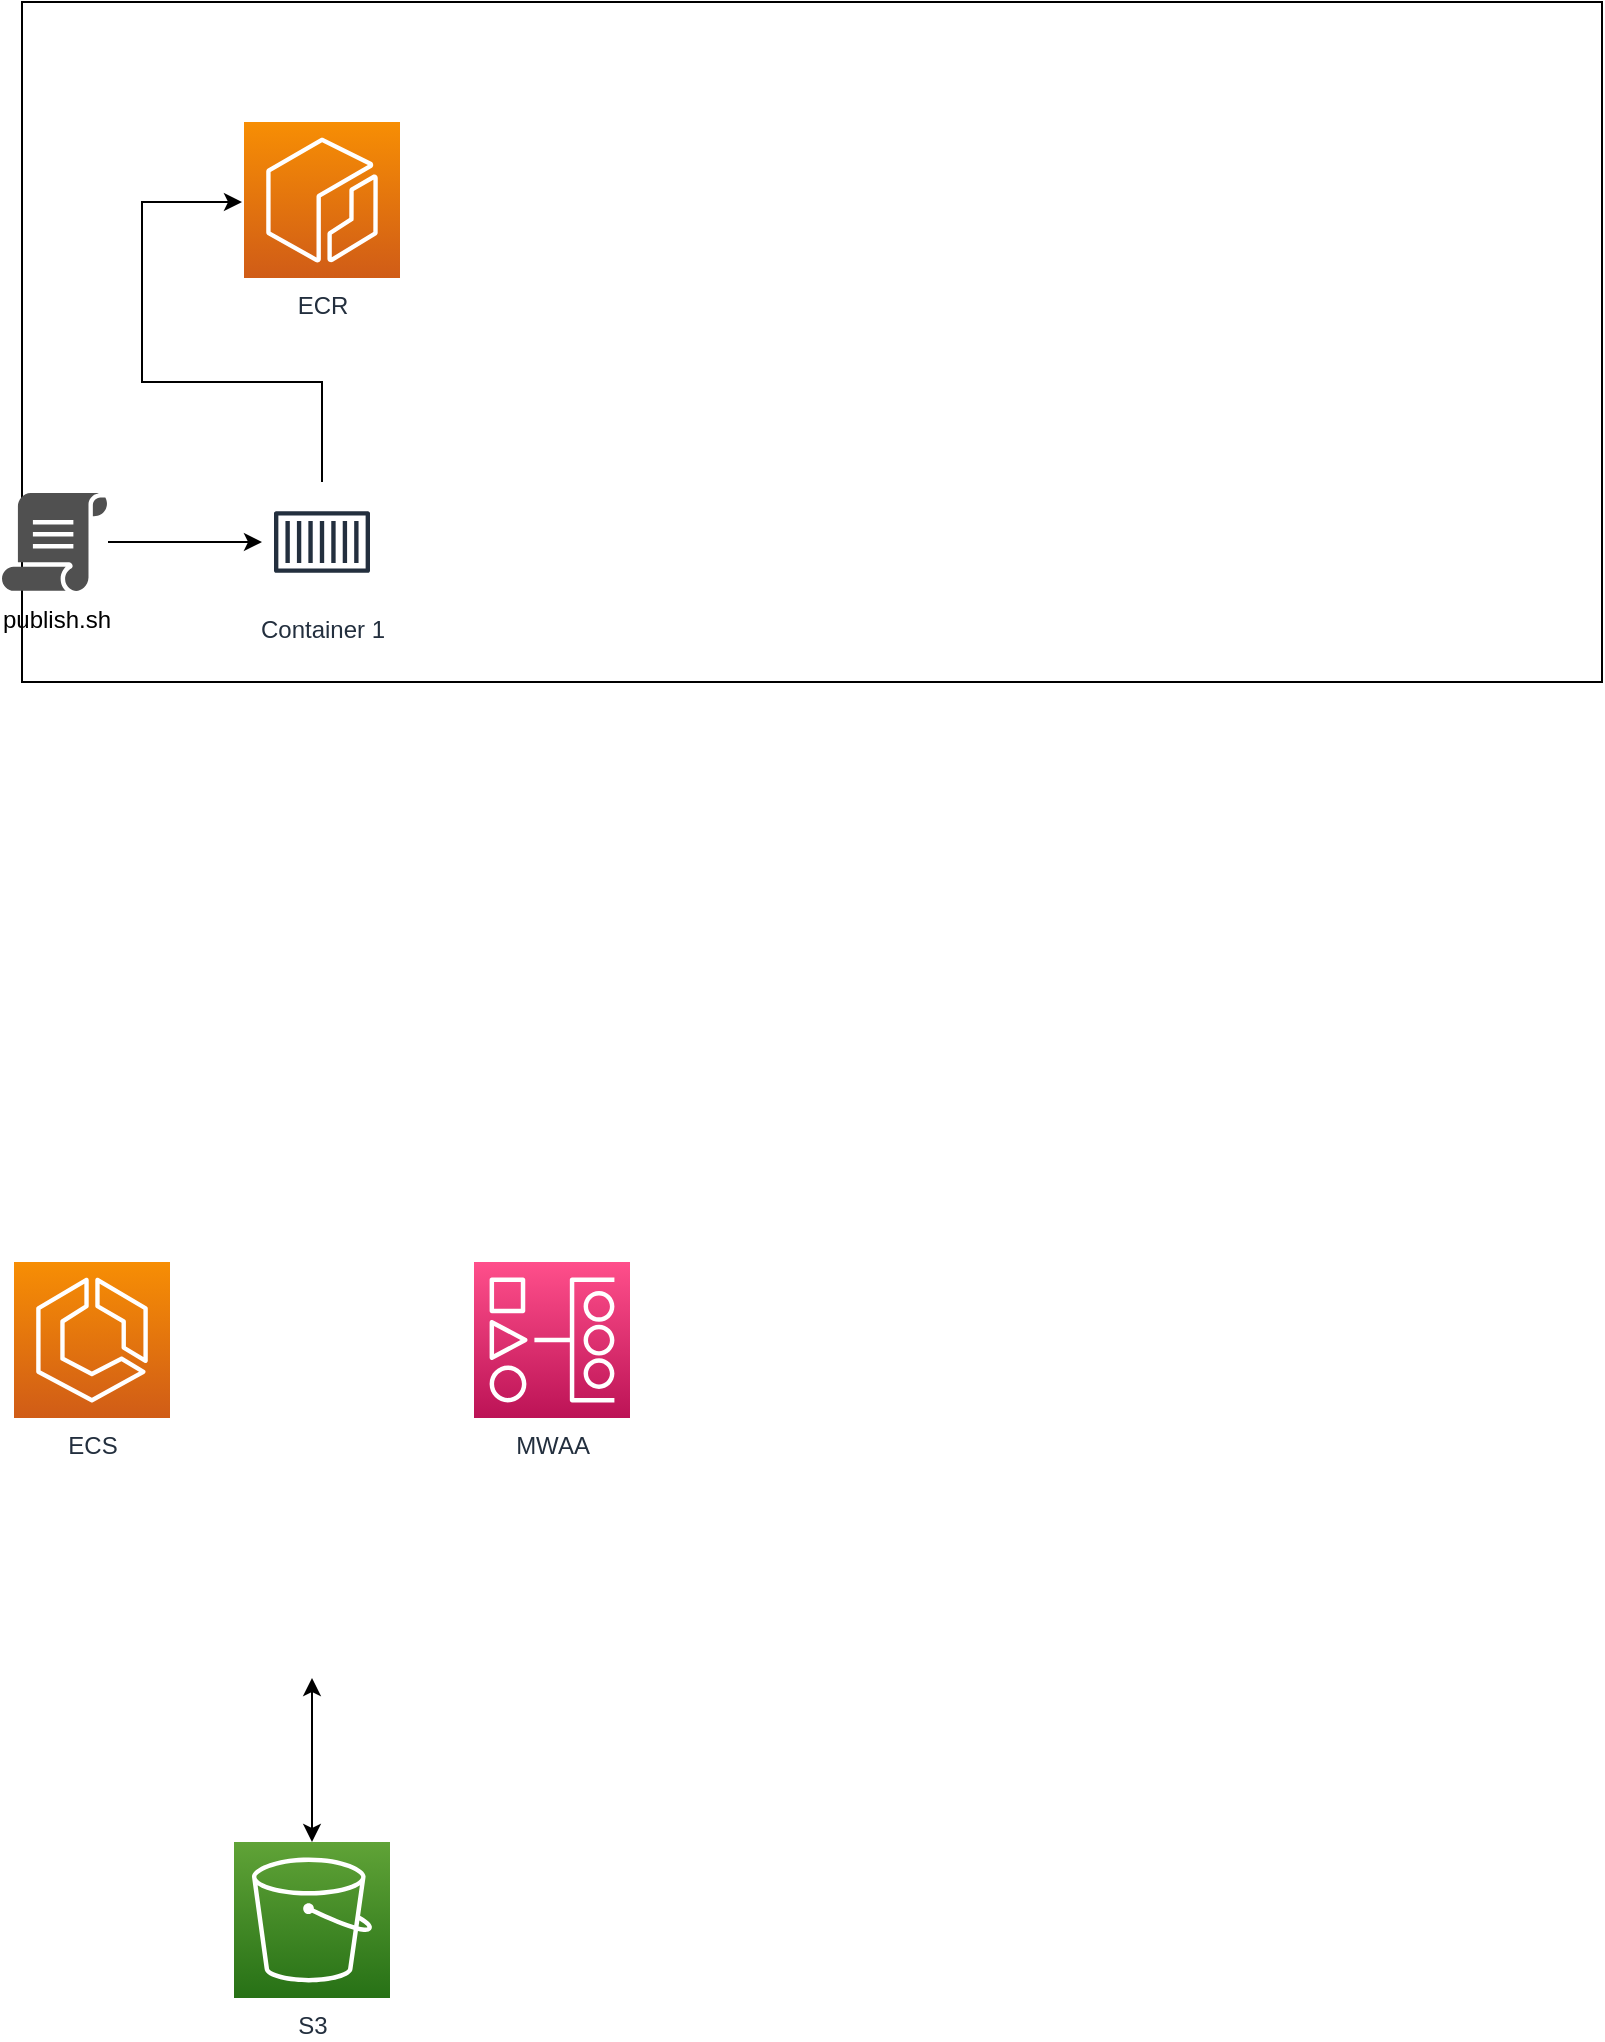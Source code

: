 <mxfile version="20.2.0" type="github">
  <diagram id="nf9WJBX8CpTmunVT-4MM" name="Page-1">
    <mxGraphModel dx="1736" dy="1359" grid="1" gridSize="10" guides="1" tooltips="1" connect="1" arrows="1" fold="1" page="1" pageScale="1" pageWidth="850" pageHeight="1100" math="0" shadow="0">
      <root>
        <mxCell id="0" />
        <mxCell id="1" parent="0" />
        <mxCell id="Y_sxwMGBVbblOkYj-rgZ-18" value="" style="rounded=0;whiteSpace=wrap;html=1;" vertex="1" parent="1">
          <mxGeometry x="30" y="30" width="790" height="340" as="geometry" />
        </mxCell>
        <mxCell id="Y_sxwMGBVbblOkYj-rgZ-10" value="" style="edgeStyle=orthogonalEdgeStyle;rounded=0;orthogonalLoop=1;jettySize=auto;html=1;" edge="1" parent="1" source="Y_sxwMGBVbblOkYj-rgZ-1" target="Y_sxwMGBVbblOkYj-rgZ-9">
          <mxGeometry relative="1" as="geometry" />
        </mxCell>
        <mxCell id="Y_sxwMGBVbblOkYj-rgZ-1" value="publish.sh" style="sketch=0;pointerEvents=1;shadow=0;dashed=0;html=1;strokeColor=none;fillColor=#505050;labelPosition=center;verticalLabelPosition=bottom;verticalAlign=top;outlineConnect=0;align=center;shape=mxgraph.office.concepts.script;" vertex="1" parent="1">
          <mxGeometry x="20" y="275.5" width="53" height="49" as="geometry" />
        </mxCell>
        <mxCell id="Y_sxwMGBVbblOkYj-rgZ-5" value="MWAA" style="sketch=0;points=[[0,0,0],[0.25,0,0],[0.5,0,0],[0.75,0,0],[1,0,0],[0,1,0],[0.25,1,0],[0.5,1,0],[0.75,1,0],[1,1,0],[0,0.25,0],[0,0.5,0],[0,0.75,0],[1,0.25,0],[1,0.5,0],[1,0.75,0]];outlineConnect=0;fontColor=#232F3E;gradientColor=#FF4F8B;gradientDirection=north;fillColor=#BC1356;strokeColor=#ffffff;dashed=0;verticalLabelPosition=bottom;verticalAlign=top;align=center;html=1;fontSize=12;fontStyle=0;aspect=fixed;shape=mxgraph.aws4.resourceIcon;resIcon=mxgraph.aws4.managed_workflows_for_apache_airflow;" vertex="1" parent="1">
          <mxGeometry x="256" y="660" width="78" height="78" as="geometry" />
        </mxCell>
        <mxCell id="Y_sxwMGBVbblOkYj-rgZ-6" value="ECR&lt;br&gt;" style="sketch=0;points=[[0,0,0],[0.25,0,0],[0.5,0,0],[0.75,0,0],[1,0,0],[0,1,0],[0.25,1,0],[0.5,1,0],[0.75,1,0],[1,1,0],[0,0.25,0],[0,0.5,0],[0,0.75,0],[1,0.25,0],[1,0.5,0],[1,0.75,0]];outlineConnect=0;fontColor=#232F3E;gradientColor=#F78E04;gradientDirection=north;fillColor=#D05C17;strokeColor=#ffffff;dashed=0;verticalLabelPosition=bottom;verticalAlign=top;align=center;html=1;fontSize=12;fontStyle=0;aspect=fixed;shape=mxgraph.aws4.resourceIcon;resIcon=mxgraph.aws4.ecr;" vertex="1" parent="1">
          <mxGeometry x="141" y="90" width="78" height="78" as="geometry" />
        </mxCell>
        <mxCell id="Y_sxwMGBVbblOkYj-rgZ-7" value="ECS" style="sketch=0;points=[[0,0,0],[0.25,0,0],[0.5,0,0],[0.75,0,0],[1,0,0],[0,1,0],[0.25,1,0],[0.5,1,0],[0.75,1,0],[1,1,0],[0,0.25,0],[0,0.5,0],[0,0.75,0],[1,0.25,0],[1,0.5,0],[1,0.75,0]];outlineConnect=0;fontColor=#232F3E;gradientColor=#F78E04;gradientDirection=north;fillColor=#D05C17;strokeColor=#ffffff;dashed=0;verticalLabelPosition=bottom;verticalAlign=top;align=center;html=1;fontSize=12;fontStyle=0;aspect=fixed;shape=mxgraph.aws4.resourceIcon;resIcon=mxgraph.aws4.ecs;" vertex="1" parent="1">
          <mxGeometry x="26" y="660" width="78" height="78" as="geometry" />
        </mxCell>
        <mxCell id="Y_sxwMGBVbblOkYj-rgZ-17" value="" style="edgeStyle=orthogonalEdgeStyle;rounded=0;orthogonalLoop=1;jettySize=auto;html=1;startArrow=classic;startFill=1;" edge="1" parent="1" source="Y_sxwMGBVbblOkYj-rgZ-8" target="Y_sxwMGBVbblOkYj-rgZ-16">
          <mxGeometry relative="1" as="geometry" />
        </mxCell>
        <mxCell id="Y_sxwMGBVbblOkYj-rgZ-8" value="S3" style="sketch=0;points=[[0,0,0],[0.25,0,0],[0.5,0,0],[0.75,0,0],[1,0,0],[0,1,0],[0.25,1,0],[0.5,1,0],[0.75,1,0],[1,1,0],[0,0.25,0],[0,0.5,0],[0,0.75,0],[1,0.25,0],[1,0.5,0],[1,0.75,0]];outlineConnect=0;fontColor=#232F3E;gradientColor=#60A337;gradientDirection=north;fillColor=#277116;strokeColor=#ffffff;dashed=0;verticalLabelPosition=bottom;verticalAlign=top;align=center;html=1;fontSize=12;fontStyle=0;aspect=fixed;shape=mxgraph.aws4.resourceIcon;resIcon=mxgraph.aws4.s3;" vertex="1" parent="1">
          <mxGeometry x="136" y="950" width="78" height="78" as="geometry" />
        </mxCell>
        <mxCell id="Y_sxwMGBVbblOkYj-rgZ-11" value="" style="edgeStyle=orthogonalEdgeStyle;rounded=0;orthogonalLoop=1;jettySize=auto;html=1;" edge="1" parent="1" source="Y_sxwMGBVbblOkYj-rgZ-9">
          <mxGeometry relative="1" as="geometry">
            <mxPoint x="140" y="130" as="targetPoint" />
            <Array as="points">
              <mxPoint x="180" y="220" />
              <mxPoint x="90" y="220" />
              <mxPoint x="90" y="130" />
            </Array>
          </mxGeometry>
        </mxCell>
        <mxCell id="Y_sxwMGBVbblOkYj-rgZ-9" value="Container 1" style="sketch=0;outlineConnect=0;fontColor=#232F3E;gradientColor=none;strokeColor=#232F3E;fillColor=#ffffff;dashed=0;verticalLabelPosition=bottom;verticalAlign=top;align=center;html=1;fontSize=12;fontStyle=0;aspect=fixed;shape=mxgraph.aws4.resourceIcon;resIcon=mxgraph.aws4.container_1;" vertex="1" parent="1">
          <mxGeometry x="150" y="270" width="60" height="60" as="geometry" />
        </mxCell>
        <mxCell id="Y_sxwMGBVbblOkYj-rgZ-16" value="" style="shape=image;html=1;verticalAlign=top;verticalLabelPosition=bottom;labelBackgroundColor=#ffffff;imageAspect=0;aspect=fixed;image=https://cdn3.iconfinder.com/data/icons/dompicon-glyph-file-format-2/256/file-csv-format-type-128.png" vertex="1" parent="1">
          <mxGeometry x="151" y="820" width="48" height="48" as="geometry" />
        </mxCell>
      </root>
    </mxGraphModel>
  </diagram>
</mxfile>
